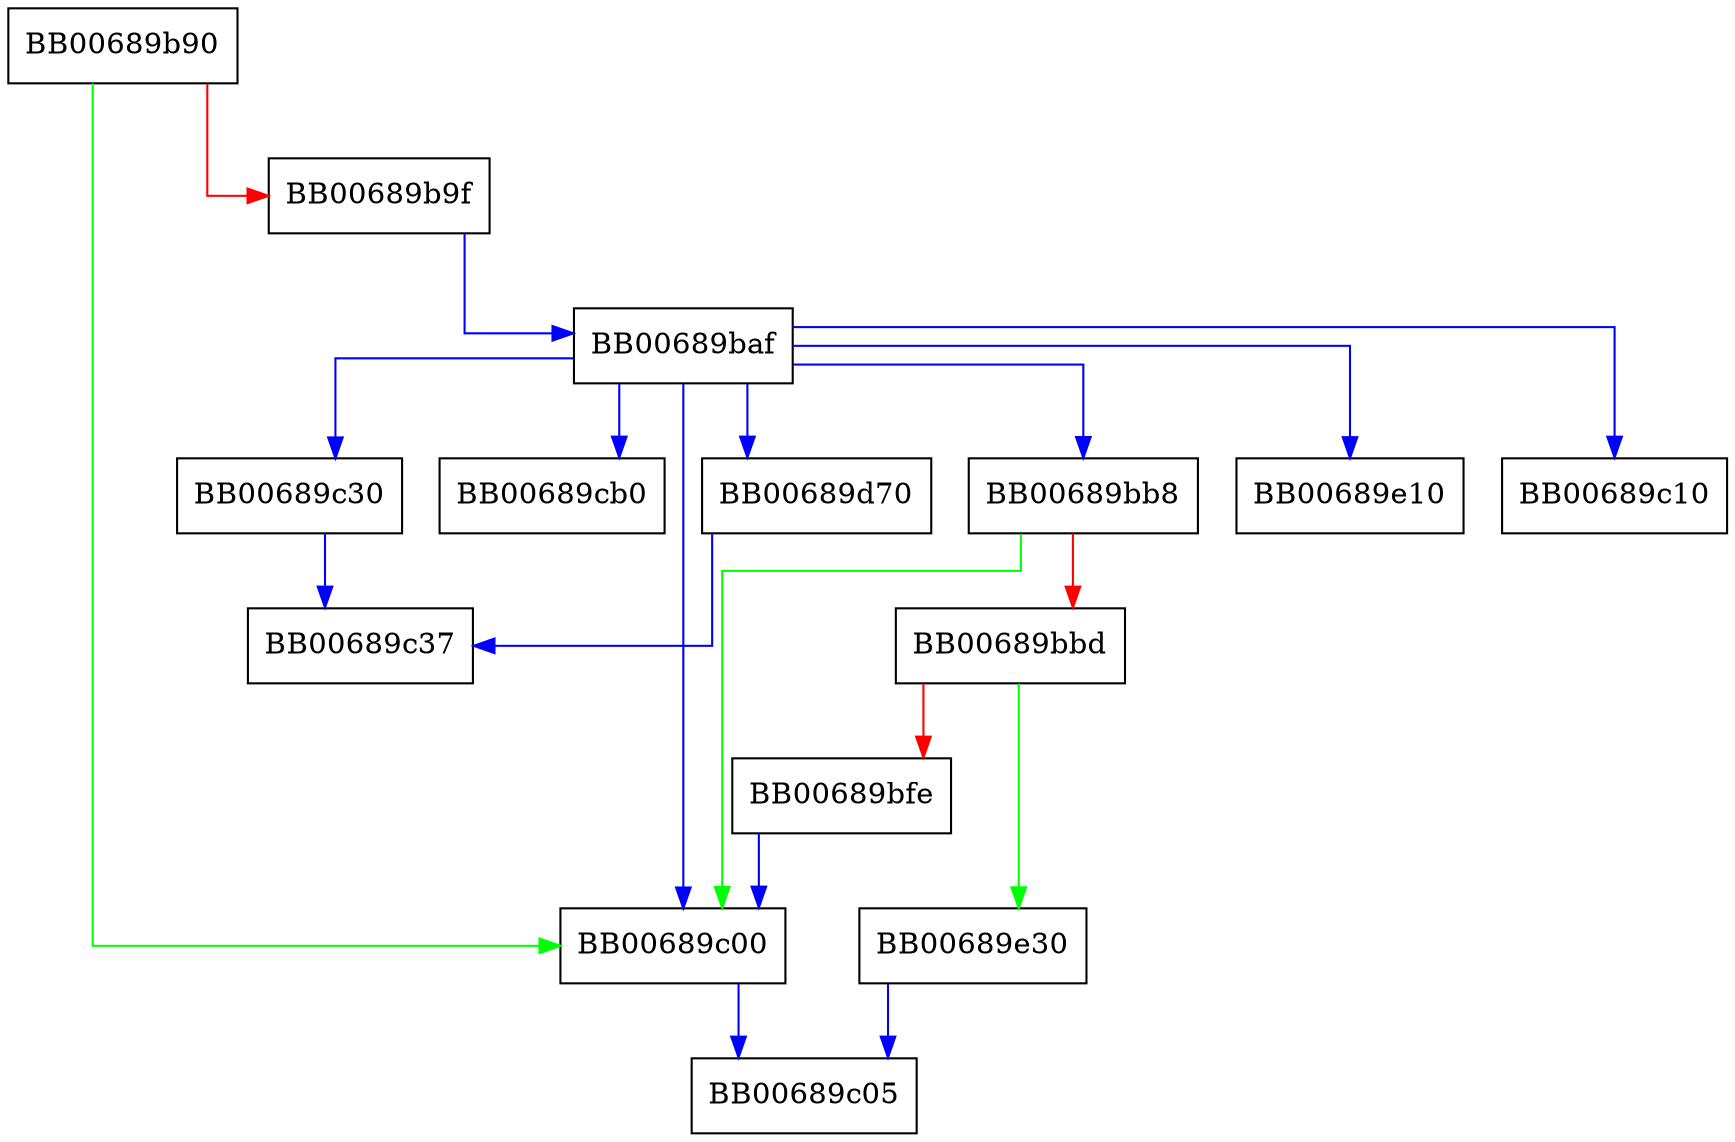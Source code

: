 digraph x509_cb {
  node [shape="box"];
  graph [splines=ortho];
  BB00689b90 -> BB00689c00 [color="green"];
  BB00689b90 -> BB00689b9f [color="red"];
  BB00689b9f -> BB00689baf [color="blue"];
  BB00689baf -> BB00689c00 [color="blue"];
  BB00689baf -> BB00689c30 [color="blue"];
  BB00689baf -> BB00689cb0 [color="blue"];
  BB00689baf -> BB00689d70 [color="blue"];
  BB00689baf -> BB00689bb8 [color="blue"];
  BB00689baf -> BB00689e10 [color="blue"];
  BB00689baf -> BB00689c10 [color="blue"];
  BB00689bb8 -> BB00689c00 [color="green"];
  BB00689bb8 -> BB00689bbd [color="red"];
  BB00689bbd -> BB00689e30 [color="green"];
  BB00689bbd -> BB00689bfe [color="red"];
  BB00689bfe -> BB00689c00 [color="blue"];
  BB00689c00 -> BB00689c05 [color="blue"];
  BB00689c30 -> BB00689c37 [color="blue"];
  BB00689d70 -> BB00689c37 [color="blue"];
  BB00689e30 -> BB00689c05 [color="blue"];
}